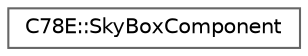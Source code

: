 digraph "Graphical Class Hierarchy"
{
 // LATEX_PDF_SIZE
  bgcolor="transparent";
  edge [fontname=Helvetica,fontsize=10,labelfontname=Helvetica,labelfontsize=10];
  node [fontname=Helvetica,fontsize=10,shape=box,height=0.2,width=0.4];
  rankdir="LR";
  Node0 [id="Node000000",label="C78E::SkyBoxComponent",height=0.2,width=0.4,color="grey40", fillcolor="white", style="filled",URL="$df/dad/struct_c78_e_1_1_sky_box_component.html",tooltip=" "];
}
